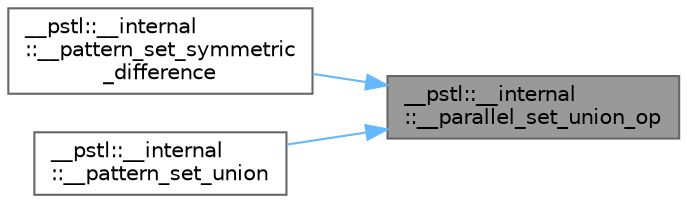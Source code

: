 digraph "__pstl::__internal::__parallel_set_union_op"
{
 // LATEX_PDF_SIZE
  bgcolor="transparent";
  edge [fontname=Helvetica,fontsize=10,labelfontname=Helvetica,labelfontsize=10];
  node [fontname=Helvetica,fontsize=10,shape=box,height=0.2,width=0.4];
  rankdir="RL";
  Node1 [id="Node000001",label="__pstl::__internal\l::__parallel_set_union_op",height=0.2,width=0.4,color="gray40", fillcolor="grey60", style="filled", fontcolor="black",tooltip=" "];
  Node1 -> Node2 [id="edge1_Node000001_Node000002",dir="back",color="steelblue1",style="solid",tooltip=" "];
  Node2 [id="Node000002",label="__pstl::__internal\l::__pattern_set_symmetric\l_difference",height=0.2,width=0.4,color="grey40", fillcolor="white", style="filled",URL="$namespace____pstl_1_1____internal.html#a0a3f69c5b0b60d4ea1e4127f8eab8ef2",tooltip=" "];
  Node1 -> Node3 [id="edge2_Node000001_Node000003",dir="back",color="steelblue1",style="solid",tooltip=" "];
  Node3 [id="Node000003",label="__pstl::__internal\l::__pattern_set_union",height=0.2,width=0.4,color="grey40", fillcolor="white", style="filled",URL="$namespace____pstl_1_1____internal.html#ac7e0e35e17f94ea6ac0b9a531e6805f6",tooltip=" "];
}
